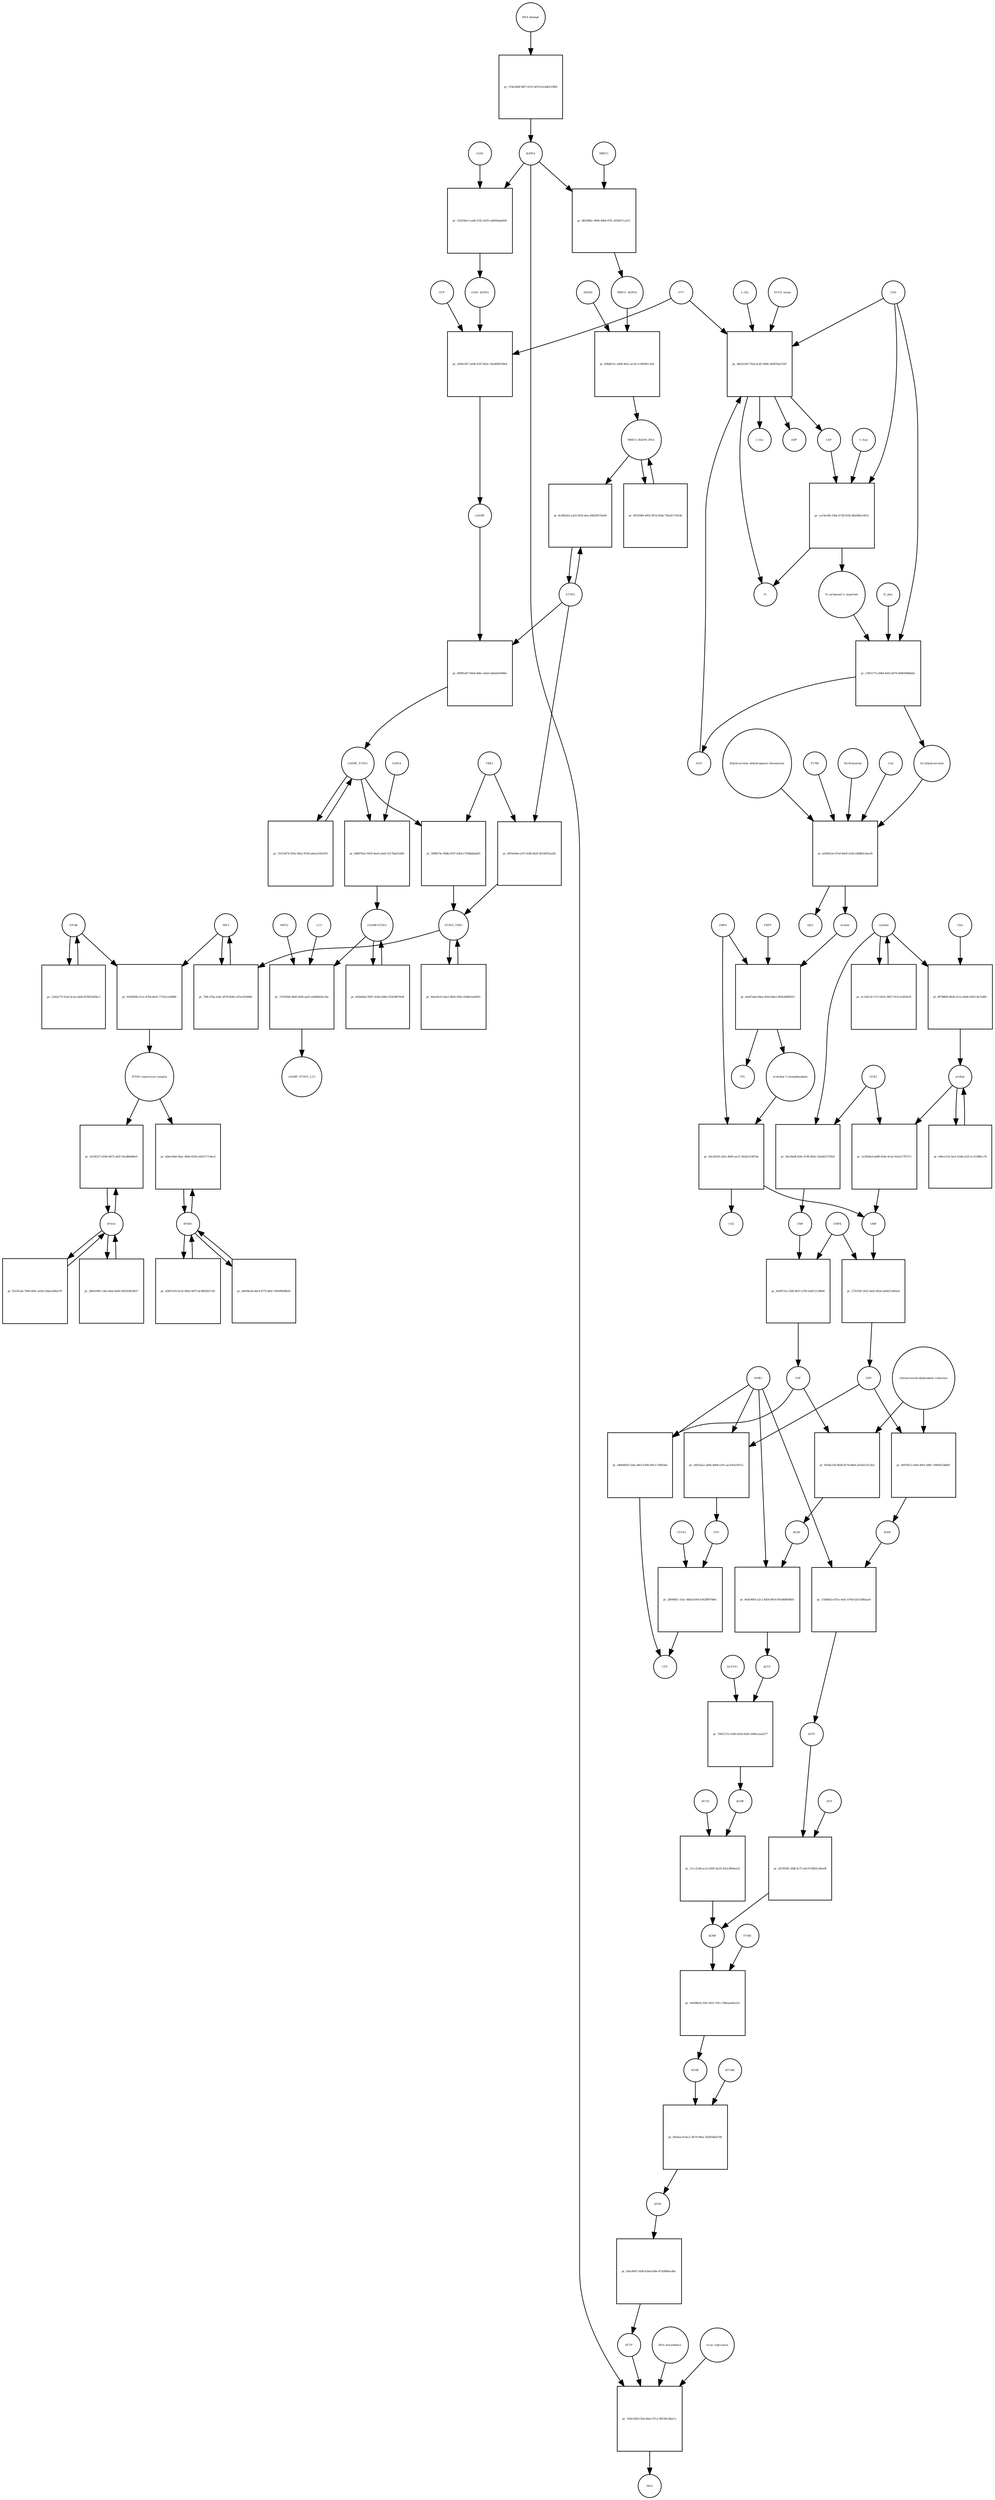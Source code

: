 strict digraph  {
"NF-kB" [annotation="urn_miriam_obo.go_GO%3A0071159", bipartite=0, cls=complex, fontsize=4, label="NF-kB", shape=circle];
"pr_91493f0b-e7ce-47b4-bb25-77555ca50896" [annotation="", bipartite=1, cls=process, fontsize=4, label="pr_91493f0b-e7ce-47b4-bb25-77555ca50896", shape=square];
"IFNB1 expression complex" [annotation="", bipartite=0, cls=complex, fontsize=4, label="IFNB1 expression complex", shape=circle];
IRF3 [annotation="urn_miriam_hgnc_6118|urn_miriam_uniprot_Q14653|urn_miriam_ensembl_ENSG00000126456|urn_miriam_refseq_NM_001571|urn_miriam_hgnc.symbol_IRF3|urn_miriam_ncbigene_3661", bipartite=0, cls="macromolecule multimer", fontsize=4, label=IRF3, shape=circle];
dCDP [annotation="urn_miriam_obo.chebi_CHEBI%3A28846", bipartite=0, cls="simple chemical", fontsize=4, label=dCDP, shape=circle];
"pr_9e4a9003-a2c2-4d3d-99c6-f81d4d904605" [annotation="", bipartite=1, cls=process, fontsize=4, label="pr_9e4a9003-a2c2-4d3d-99c6-f81d4d904605", shape=square];
dCTP [annotation="urn_miriam_obo.chebi_CHEBI%3A16311", bipartite=0, cls="simple chemical", fontsize=4, label=dCTP, shape=circle];
NME1 [annotation="urn_miriam_uniprot_P15531|urn_miriam_hgnc_7849", bipartite=0, cls=macromolecule, fontsize=4, label=NME1, shape=circle];
uridine [annotation="urn_miriam_obo.chebi_CHEBI%3A16704", bipartite=0, cls="simple chemical", fontsize=4, label=uridine, shape=circle];
"pr_1e28d3ed-6dd9-434e-9c3e-93a5e17f3713" [annotation="", bipartite=1, cls=process, fontsize=4, label="pr_1e28d3ed-6dd9-434e-9c3e-93a5e17f3713", shape=square];
UMP [annotation="urn_miriam_obo.chebi_CHEBI%3A57865", bipartite=0, cls="simple chemical", fontsize=4, label=UMP, shape=circle];
UCK2 [annotation="urn_miriam_uniprot_Q9HA47|urn_miriam_hgnc_HGNC%3A12562", bipartite=0, cls=macromolecule, fontsize=4, label=UCK2, shape=circle];
"orotidine 5'-monophosphate" [annotation="urn_miriam_obo.chebi_CHEBI%3A15842", bipartite=0, cls="simple chemical", fontsize=4, label="orotidine 5'-monophosphate", shape=circle];
"pr_d3cd1620-2d1a-4665-aa72-362d116387de" [annotation="", bipartite=1, cls=process, fontsize=4, label="pr_d3cd1620-2d1a-4665-aa72-362d116387de", shape=square];
UMPS [annotation="urn_miriam_ncbigene_7372|urn_miriam_refseq_NM_000373|urn_miriam_hgnc.symbol_UMPS|urn_miriam_hgnc_12563|urn_miriam_ensembl_ENSG00000114491|urn_miriam_uniprot_P11172", bipartite=0, cls="macromolecule multimer", fontsize=4, label=UMPS, shape=circle];
CO2 [annotation="urn_miriam_obo.chebi_CHEBI%3A16526", bipartite=0, cls="simple chemical", fontsize=4, label=CO2, shape=circle];
UTP [annotation="urn_miriam_obo.chebi_CHEBI%3A15713", bipartite=0, cls="simple chemical", fontsize=4, label=UTP, shape=circle];
"pr_2f694851-33ac-48ab-b564-b1828f879d4c" [annotation="", bipartite=1, cls=process, fontsize=4, label="pr_2f694851-33ac-48ab-b564-b1828f879d4c", shape=square];
CTP [annotation="urn_miriam_obo.chebi_CHEBI%3A17677", bipartite=0, cls="simple chemical", fontsize=4, label=CTP, shape=circle];
CTPS1 [annotation="urn_miriam_hgnc_HGNC%3A2519|urn_miriam_uniprot_P17812", bipartite=0, cls=macromolecule, fontsize=4, label=CTPS1, shape=circle];
UDP [annotation="urn_miriam_obo.chebi_CHEBI%3A17659", bipartite=0, cls="simple chemical", fontsize=4, label=UDP, shape=circle];
"pr_4fd7bf12-c8e8-4941-b981-1946d533bd91" [annotation="", bipartite=1, cls=process, fontsize=4, label="pr_4fd7bf12-c8e8-4941-b981-1946d533bd91", shape=square];
dUDP [annotation="urn_miriam_obo.chebi_CHEBI%3A28850", bipartite=0, cls="simple chemical", fontsize=4, label=dUDP, shape=circle];
"ribonucleoside-diphosphate reductase" [annotation="urn_miriam_brenda_1.17.4.1|urn_miriam_obo.go_GO%3A0005971", bipartite=0, cls=complex, fontsize=4, label="ribonucleoside-diphosphate reductase", shape=circle];
IFNB1 [annotation="urn_miriam_ensembl_ENSG00000171855|urn_miriam_hgnc.symbol_IFNB1|urn_miriam_hgnc_5434|urn_miriam_uniprot_P01574|urn_miriam_refseq_NM_002176|urn_miriam_ncbigene_3456", bipartite=0, cls=macromolecule, fontsize=4, label=IFNB1, shape=circle];
"pr_d2bce94d-3bac-484d-9329-e4547c719acd" [annotation="", bipartite=1, cls=process, fontsize=4, label="pr_d2bce94d-3bac-484d-9329-e4547c719acd", shape=square];
"pr_373cf5ff-2423-4a42-8f2d-2eb427a483a9" [annotation="", bipartite=1, cls=process, fontsize=4, label="pr_373cf5ff-2423-4a42-8f2d-2eb427a483a9", shape=square];
CMPK [annotation="urn_miriam_uniprot_P30085|urn_miriam_hgnc_HGNC%3A18170", bipartite=0, cls=macromolecule, fontsize=4, label=CMPK, shape=circle];
"cGAMP-STING" [annotation="", bipartite=0, cls=complex, fontsize=4, label="cGAMP-STING", shape=circle];
"pr_603a06a2-f047-41d0-a066-33343807fe0f" [annotation="", bipartite=1, cls=process, fontsize=4, label="pr_603a06a2-f047-41d0-a066-33343807fe0f", shape=square];
IFNA1 [annotation="urn_miriam_hgnc.symbol_IFNA1|urn_miriam_ncbigene_3439|urn_miriam_refseq_NM_024013|urn_miriam_uniprot_P01562|urn_miriam_hgnc_5417|urn_miriam_ensembl_ENSG00000197919", bipartite=0, cls=macromolecule, fontsize=4, label=IFNA1, shape=circle];
"pr_3e55f227-b506-4873-a02f-54cdfbbfdfe0" [annotation="", bipartite=1, cls=process, fontsize=4, label="pr_3e55f227-b506-4873-a02f-54cdfbbfdfe0", shape=square];
"pr_e80ce116-2acf-414d-a32f-ec1530ffec78" [annotation="", bipartite=1, cls=process, fontsize=4, label="pr_e80ce116-2acf-414d-a32f-ec1530ffec78", shape=square];
CDP [annotation="urn_miriam_obo.chebi_CHEBI%3A17239", bipartite=0, cls="simple chemical", fontsize=4, label=CDP, shape=circle];
"pr_0026e23b-0b58-4579-8de8-a052b125c2b3" [annotation="", bipartite=1, cls=process, fontsize=4, label="pr_0026e23b-0b58-4579-8de8-a052b125c2b3", shape=square];
"pr_b4664b50-52da-4d52-b306-d011c74003eb" [annotation="", bipartite=1, cls=process, fontsize=4, label="pr_b4664b50-52da-4d52-b306-d011c74003eb", shape=square];
dTDP [annotation="urn_miriam_obo.chebi_CHEBI%3A18075", bipartite=0, cls="simple chemical", fontsize=4, label=dTDP, shape=circle];
"pr_fa0cd0d7-5d3b-43a8-b58e-87d2889acdbc" [annotation="", bipartite=1, cls=process, fontsize=4, label="pr_fa0cd0d7-5d3b-43a8-b58e-87d2889acdbc", shape=square];
dTTP [annotation="urn_miriam_obo.chebi_CHEBI%3A18077", bipartite=0, cls="simple chemical", fontsize=4, label=dTTP, shape=circle];
CMP [annotation="urn_miriam_obo.chebi_CHEBI%3A17361", bipartite=0, cls="simple chemical", fontsize=4, label=CMP, shape=circle];
"pr_6e89731a-328f-4b37-a7f8-2a8f12128606" [annotation="", bipartite=1, cls=process, fontsize=4, label="pr_6e89731a-328f-4b37-a7f8-2a8f12128606", shape=square];
dUMP [annotation="urn_miriam_obo.chebi_CHEBI%3A17622", bipartite=0, cls="simple chemical", fontsize=4, label=dUMP, shape=circle];
"pr_e0a08624-25fe-4351-931c-596eaad2ecb3" [annotation="", bipartite=1, cls=process, fontsize=4, label="pr_e0a08624-25fe-4351-931c-596eaad2ecb3", shape=square];
dTMP [annotation="urn_miriam_obo.chebi_CHEBI%3A17013", bipartite=0, cls="simple chemical", fontsize=4, label=dTMP, shape=circle];
TYMS [annotation="urn_miriam_uniprot_P04818|urn_miriam_hgnc_HGNC%3A12441", bipartite=0, cls=macromolecule, fontsize=4, label=TYMS, shape=circle];
dsDNA [annotation="urn_miriam_obo.chebi_CHEBI%3A75909", bipartite=0, cls="simple chemical", fontsize=4, label=dsDNA, shape=circle];
"pr_556e3d2b-f1bd-44ee-97c2-99530c58aa7c" [annotation="", bipartite=1, cls=process, fontsize=4, label="pr_556e3d2b-f1bd-44ee-97c2-99530c58aa7c", shape=square];
DNA [annotation="", bipartite=0, cls="nucleic acid feature", fontsize=4, label=DNA, shape=circle];
"DNA biosynthesis" [annotation="urn_miriam_obo.go_GO%3A0071897", bipartite=0, cls=phenotype, fontsize=4, label="DNA biosynthesis", shape=circle];
"virus replication" [annotation="urn_miriam_obo.go_GO%3A0019079", bipartite=0, cls=phenotype, fontsize=4, label="virus replication", shape=circle];
MRE11_RAD50_DNA [annotation="", bipartite=0, cls=complex, fontsize=4, label=MRE11_RAD50_DNA, shape=circle];
"pr_491f3bf6-4903-4f7d-816b-73be4175414b" [annotation="", bipartite=1, cls=process, fontsize=4, label="pr_491f3bf6-4903-4f7d-816b-73be4175414b", shape=square];
"pr_70053733-3349-435d-82d5-2008ca3a2277" [annotation="", bipartite=1, cls=process, fontsize=4, label="pr_70053733-3349-435d-82d5-2008ca3a2277", shape=square];
dCMP [annotation="urn_miriam_obo.chebi_CHEBI%3A15918", bipartite=0, cls="simple chemical", fontsize=4, label=dCMP, shape=circle];
DCTPP1 [annotation="urn_miriam_uniprot_Q9H773|urn_miriam_hgnc_HGNC%3A28777", bipartite=0, cls=macromolecule, fontsize=4, label=DCTPP1, shape=circle];
"pr_dde94a3b-46c4-477f-b82f-160499fd8b56" [annotation="", bipartite=1, cls=process, fontsize=4, label="pr_dde94a3b-46c4-477f-b82f-160499fd8b56", shape=square];
"pr_a0407a93-dc52-49e6-9d73-4c4fb82b7cd5" [annotation="", bipartite=1, cls=process, fontsize=4, label="pr_a0407a93-dc52-49e6-9d73-4c4fb82b7cd5", shape=square];
ATP [annotation="urn_miriam_obo.chebi_CHEBI%3A15422", bipartite=0, cls="simple chemical", fontsize=4, label=ATP, shape=circle];
"pr_2409c507-2e68-47d7-b63c-56c8669558e4" [annotation="", bipartite=1, cls=process, fontsize=4, label="pr_2409c507-2e68-47d7-b63c-56c8669558e4", shape=square];
GTP [annotation="urn_miriam_obo.chebi_CHEBI%3A15996", bipartite=0, cls="simple chemical", fontsize=4, label=GTP, shape=circle];
cGAMP [annotation="urn_miriam_obo.chebi_CHEBI%3A75947", bipartite=0, cls="simple chemical", fontsize=4, label=cGAMP, shape=circle];
cGAS_dsDNA [annotation=urn_miriam_pubmed_28363908, bipartite=0, cls=complex, fontsize=4, label=cGAS_dsDNA, shape=circle];
cytidine [annotation="urn_miriam_obo.chebi_CHEBI%3A17562", bipartite=0, cls="simple chemical", fontsize=4, label=cytidine, shape=circle];
"pr_58c50a8f-b2fe-4746-802e-52eb4537595d" [annotation="", bipartite=1, cls=process, fontsize=4, label="pr_58c50a8f-b2fe-4746-802e-52eb4537595d", shape=square];
"pr_89995e87-60a8-4bbc-a0a0-eddab54306fa" [annotation="", bipartite=1, cls=process, fontsize=4, label="pr_89995e87-60a8-4bbc-a0a0-eddab54306fa", shape=square];
STING [annotation=urn_miriam_uniprot_Q86WV6, bipartite=0, cls="macromolecule multimer", fontsize=4, label=STING, shape=circle];
cGAMP_STING [annotation="urn_miriam_obo.go_GO%3A1990231", bipartite=0, cls=complex, fontsize=4, label=cGAMP_STING, shape=circle];
"L-Gln" [annotation="urn_miriam_obo.chebi_CHEBI%3A18050", bipartite=0, cls="simple chemical", fontsize=4, label="L-Gln", shape=circle];
"pr_4b016169-792d-4cd5-9d96-3d3876a013d7" [annotation="", bipartite=1, cls=process, fontsize=4, label="pr_4b016169-792d-4cd5-9d96-3d3876a013d7", shape=square];
CAP [annotation="urn_miriam_obo.chebi_CHEBI%3A17672", bipartite=0, cls="simple chemical", fontsize=4, label=CAP, shape=circle];
CAD [annotation="urn_miriam_refseq_NM_001306079|urn_miriam_hgnc_1424|urn_miriam_hgnc.symbol_CAD|urn_miriam_uniprot_P27708|urn_miriam_ncbigene_790|urn_miriam_ensembl_ENSG00000084774", bipartite=0, cls=macromolecule, fontsize=4, label=CAD, shape=circle];
HCO3_minus [annotation="urn_miriam_obo.chebi_CHEBI%3A17544", bipartite=0, cls="simple chemical", fontsize=4, label=HCO3_minus, shape=circle];
H2O [annotation="urn_miriam_obo.chebi_CHEBI%3A15377", bipartite=0, cls="simple chemical", fontsize=4, label=H2O, shape=circle];
"L-Glu" [annotation="urn_miriam_obo.chebi_CHEBI%3A16015", bipartite=0, cls="simple chemical", fontsize=4, label="L-Glu", shape=circle];
ADP [annotation="urn_miriam_obo.chebi_CHEBI%3A16761", bipartite=0, cls="simple chemical", fontsize=4, label=ADP, shape=circle];
Pi [annotation="urn_miriam_obo.chebi_CHEBI%3A18367", bipartite=0, cls="simple chemical", fontsize=4, label=Pi, shape=circle];
"pr_ef655aa1-a85b-4d09-a101-ae3c85e507ce" [annotation="", bipartite=1, cls=process, fontsize=4, label="pr_ef655aa1-a85b-4d09-a101-ae3c85e507ce", shape=square];
"N-carbamoyl-L-aspartate" [annotation="urn_miriam_obo.chebi_CHEBI%3A32814", bipartite=0, cls="simple chemical", fontsize=4, label="N-carbamoyl-L-aspartate", shape=circle];
"pr_1387a772-d36d-4262-b079-648f289b6d2e" [annotation="", bipartite=1, cls=process, fontsize=4, label="pr_1387a772-d36d-4262-b079-648f289b6d2e", shape=square];
"(S)-dihydroorotate" [annotation="urn_miriam_obo.chebi_CHEBI%3A30864", bipartite=0, cls="simple chemical", fontsize=4, label="(S)-dihydroorotate", shape=circle];
H_plus [annotation="urn_miriam_obo.chebi_CHEBI%3A15378", bipartite=0, cls="simple chemical", fontsize=4, label=H_plus, shape=circle];
"pr_c3d2a77f-91a4-4cea-a43b-fd70f2282bc3" [annotation="", bipartite=1, cls=process, fontsize=4, label="pr_c3d2a77f-91a4-4cea-a43b-fd70f2282bc3", shape=square];
"pr_5b831905-c3b2-44af-8ab0-582503fe9937" [annotation="", bipartite=1, cls=process, fontsize=4, label="pr_5b831905-c3b2-44af-8ab0-582503fe9937", shape=square];
TBK1 [annotation="urn_miriam_hgnc.symbol_TBK1|urn_miriam_ensembl_ENSG00000183735|urn_miriam_uniprot_Q9UHD2|urn_miriam_refseq_NM_013254|urn_miriam_hgnc_11584|urn_miriam_ncbigene_29110", bipartite=0, cls=macromolecule, fontsize=4, label=TBK1, shape=circle];
"pr_56f8b75e-99db-4167-b3fd-e7936bdaba83" [annotation="", bipartite=1, cls=process, fontsize=4, label="pr_56f8b75e-99db-4167-b3fd-e7936bdaba83", shape=square];
STING_TBK1 [annotation=urn_miriam_pubmed_30842653, bipartite=0, cls=complex, fontsize=4, label=STING_TBK1, shape=circle];
"pr_8c492d22-a3c0-443f-afea-fd02f0519eb9" [annotation="", bipartite=1, cls=process, fontsize=4, label="pr_8c492d22-a3c0-443f-afea-fd02f0519eb9", shape=square];
"pr_f55351ab-7496-409c-a03d-226ae296ee79" [annotation="", bipartite=1, cls=process, fontsize=4, label="pr_f55351ab-7496-409c-a03d-226ae296ee79", shape=square];
"pr_316358e3-cad8-47d2-a635-a4d99ebdaf04" [annotation="", bipartite=1, cls=process, fontsize=4, label="pr_316358e3-cad8-47d2-a635-a4d99ebdaf04", shape=square];
cGAS [annotation="urn_miriam_ensembl_ENSG00000164430|urn_miriam_hgnc_21367|urn_miriam_ncbigene_115004|urn_miriam_uniprot_Q8N884|urn_miriam_hgnc.symbol_CGAS|urn_miriam_refseq_NM_138441", bipartite=0, cls=macromolecule, fontsize=4, label=cGAS, shape=circle];
"pr_9ab10e21-6ea1-485e-95b1-6396e5a945f5" [annotation="", bipartite=1, cls=process, fontsize=4, label="pr_9ab10e21-6ea1-485e-95b1-6396e5a945f5", shape=square];
orotate [annotation="urn_miriam_obo.chebi_CHEBI%3A30839", bipartite=0, cls="simple chemical", fontsize=4, label=orotate, shape=circle];
"pr_4a407abe-69aa-401b-8de1-893e44f88552" [annotation="", bipartite=1, cls=process, fontsize=4, label="pr_4a407abe-69aa-401b-8de1-893e44f88552", shape=square];
PRPP [annotation="urn_miriam_obo.chebi_CHEBI%3A17111", bipartite=0, cls="simple chemical", fontsize=4, label=PRPP, shape=circle];
PPi [annotation="urn_miriam_obo.chebi_CHEBI%3A18361", bipartite=0, cls="simple chemical", fontsize=4, label=PPi, shape=circle];
"pr_5c120c32-17c5-453c-9837-915c2c603418" [annotation="", bipartite=1, cls=process, fontsize=4, label="pr_5c120c32-17c5-453c-9837-915c2c603418", shape=square];
"pr_784c37ba-2e4c-4f78-8246-1d7ec81849fc" [annotation="", bipartite=1, cls=process, fontsize=4, label="pr_784c37ba-2e4c-4f78-8246-1d7ec81849fc", shape=square];
"pr_3147a874-935e-49a2-9530-adea2c05e035" [annotation="", bipartite=1, cls=process, fontsize=4, label="pr_3147a874-935e-49a2-9530-adea2c05e035", shape=square];
RAD50 [annotation="urn_miriam_ncbigene_10111|urn_miriam_refseq_NM_005732|urn_miriam_uniprot_Q92878|urn_miriam_hgnc.symbol_RAD50|urn_miriam_ensembl_ENSG00000113522|urn_miriam_hgnc_9816", bipartite=0, cls="macromolecule multimer", fontsize=4, label=RAD50, shape=circle];
"pr_498d015c-a408-48a1-ac3d-1c04f981c42b" [annotation="", bipartite=1, cls=process, fontsize=4, label="pr_498d015c-a408-48a1-ac3d-1c04f981c42b", shape=square];
MRE11_dsDNA [annotation="urn_miriam_obo.go_GO%3A0003690", bipartite=0, cls=complex, fontsize=4, label=MRE11_dsDNA, shape=circle];
"pr_a0d36e2e-67ed-46e8-a526-edb882c0ae34" [annotation="", bipartite=1, cls=process, fontsize=4, label="pr_a0d36e2e-67ed-46e8-a526-edb882c0ae34", shape=square];
"dihydroorotate dehydrogenase holoenzyme" [annotation="urn_miriam_ncbigene_1723|urn_miriam_hgnc_HGNC%3A2867|urn_miriam_hgnc.symbol_DHODH", bipartite=0, cls="simple chemical", fontsize=4, label="dihydroorotate dehydrogenase holoenzyme", shape=circle];
P1788 [annotation=urn_miriam_pubmed_31740051, bipartite=0, cls="simple chemical", fontsize=4, label=P1788, shape=circle];
Teriflunomide [annotation=urn_miriam_drugbank_DB08880, bipartite=0, cls="simple chemical", fontsize=4, label=Teriflunomide, shape=circle];
CoQ [annotation="urn_miriam_obo.chebi_CHEBI%3A16389", bipartite=0, cls="simple chemical", fontsize=4, label=CoQ, shape=circle];
QH2 [annotation="urn_miriam_obo.chebi_CHEBI%3A17976", bipartite=0, cls="simple chemical", fontsize=4, label=QH2, shape=circle];
"pr_11bb842a-831a-4e41-b740-b3a7af8faaa9" [annotation="", bipartite=1, cls=process, fontsize=4, label="pr_11bb842a-831a-4e41-b740-b3a7af8faaa9", shape=square];
dUTP [annotation="urn_miriam_obo.chebi_CHEBI%3A17625", bipartite=0, cls="simple chemical", fontsize=4, label=dUTP, shape=circle];
"pr_8f78885f-8b2b-411a-8444-05b7c9e7ed81" [annotation="", bipartite=1, cls=process, fontsize=4, label="pr_8f78885f-8b2b-411a-8444-05b7c9e7ed81", shape=square];
CDA [annotation="urn_miriam_uniprot_P32320|urn_miriam_ncbigene_978|urn_miriam_refseq_NM_001785|urn_miriam_ensembl_ENSG00000158825|urn_miriam_hgnc.symbol_CDA|urn_miriam_hgnc_1712", bipartite=0, cls=macromolecule, fontsize=4, label=CDA, shape=circle];
"pr_d1f39385-2fd8-4c75-a9c9-93fb5c20ee9f" [annotation="", bipartite=1, cls=process, fontsize=4, label="pr_d1f39385-2fd8-4c75-a9c9-93fb5c20ee9f", shape=square];
DUT [annotation="urn_miriam_hgnc_HGNC%3A3078|urn_miriam_uniprot_P33316", bipartite=0, cls=macromolecule, fontsize=4, label=DUT, shape=circle];
"pr_7c93394f-0bd5-4ef8-aa01-ed44b820c1be" [annotation="", bipartite=1, cls=process, fontsize=4, label="pr_7c93394f-0bd5-4ef8-aa01-ed44b820c1be", shape=square];
LC3 [annotation="", bipartite=0, cls=macromolecule, fontsize=4, label=LC3, shape=circle];
cGAMP_STING_LC3 [annotation="", bipartite=0, cls=complex, fontsize=4, label=cGAMP_STING_LC3, shape=circle];
WIPI2 [annotation="urn_miriam_refseq_NM_015610|urn_miriam_hgnc_32225|urn_miriam_hgnc.symbol_WIPI2|urn_miriam_ensembl_ENSG00000157954|urn_miriam_ncbigene_26100|urn_miriam_uniprot_Q9Y4P8", bipartite=0, cls=macromolecule, fontsize=4, label=WIPI2, shape=circle];
"pr_ca14e166-33b4-4728-9182-86a60b1cfb12" [annotation="", bipartite=1, cls=process, fontsize=4, label="pr_ca14e166-33b4-4728-9182-86a60b1cfb12", shape=square];
"L-Asp" [annotation="urn_miriam_obo.chebi_CHEBI%3A29991", bipartite=0, cls="simple chemical", fontsize=4, label="L-Asp", shape=circle];
"pr_d8249fbc-9006-40b0-87fc-265fd17ca211" [annotation="", bipartite=1, cls=process, fontsize=4, label="pr_d8249fbc-9006-40b0-87fc-265fd17ca211", shape=square];
MRE11 [annotation="urn_miriam_hgnc.symbol_MRE11|urn_miriam_ncbigene_4361|urn_miriam_uniprot_P49959|urn_miriam_ensembl_ENSG00000020922|urn_miriam_refseq_NM_005591|urn_miriam_hgnc_7230", bipartite=0, cls="macromolecule multimer", fontsize=4, label=MRE11, shape=circle];
"pr_6b5faec9-0ec2-4679-99ee-583854baf7d9" [annotation="", bipartite=1, cls=process, fontsize=4, label="pr_6b5faec9-0ec2-4679-99ee-583854baf7d9", shape=square];
dTYMK [annotation="urn_miriam_uniprot_P23919|urn_miriam_hgnc_HGNC%3A3061", bipartite=0, cls=macromolecule, fontsize=4, label=dTYMK, shape=circle];
"pr_08d97b2e-0419-4ea9-a4a9-5217ba621d65" [annotation="", bipartite=1, cls=process, fontsize=4, label="pr_08d97b2e-0419-4ea9-a4a9-5217ba621d65", shape=square];
SAR1A [annotation="urn_miriam_uniprot_Q9NR31|urn_miriam_ensembl_ENSG00000079332|urn_miriam_hgnc_10534|urn_miriam_hgnc.symbol_SAR1A|urn_miriam_refseq_NM_001142648|urn_miriam_ncbigene_56681", bipartite=0, cls=macromolecule, fontsize=4, label=SAR1A, shape=circle];
"pr_d593e0e6-a1f3-416b-bb2f-4b1bf952a2d1" [annotation="", bipartite=1, cls=process, fontsize=4, label="pr_d593e0e6-a1f3-416b-bb2f-4b1bf952a2d1", shape=square];
"pr_37de18d8-9bf7-4191-bf19-6214d6123f89" [annotation="", bipartite=1, cls=process, fontsize=4, label="pr_37de18d8-9bf7-4191-bf19-6214d6123f89", shape=square];
"DNA damage" [annotation="", bipartite=0, cls=phenotype, fontsize=4, label="DNA damage", shape=circle];
"pr_11cc21d8-aca3-4305-9a33-43a138d4ea52" [annotation="", bipartite=1, cls=process, fontsize=4, label="pr_11cc21d8-aca3-4305-9a33-43a138d4ea52", shape=square];
DCTD [annotation="urn_miriam_uniprot_P32321|urn_miriam_hgnc_HGNC%3A2710", bipartite=0, cls=macromolecule, fontsize=4, label=DCTD, shape=circle];
"NF-kB" -> "pr_91493f0b-e7ce-47b4-bb25-77555ca50896"  [annotation="", interaction_type=consumption];
"NF-kB" -> "pr_c3d2a77f-91a4-4cea-a43b-fd70f2282bc3"  [annotation="", interaction_type=consumption];
"pr_91493f0b-e7ce-47b4-bb25-77555ca50896" -> "IFNB1 expression complex"  [annotation="", interaction_type=production];
"IFNB1 expression complex" -> "pr_d2bce94d-3bac-484d-9329-e4547c719acd"  [annotation=urn_miriam_pubmed_20610653, interaction_type=stimulation];
"IFNB1 expression complex" -> "pr_3e55f227-b506-4873-a02f-54cdfbbfdfe0"  [annotation=urn_miriam_pubmed_16979567, interaction_type=stimulation];
IRF3 -> "pr_91493f0b-e7ce-47b4-bb25-77555ca50896"  [annotation="", interaction_type=consumption];
IRF3 -> "pr_784c37ba-2e4c-4f78-8246-1d7ec81849fc"  [annotation="", interaction_type=consumption];
dCDP -> "pr_9e4a9003-a2c2-4d3d-99c6-f81d4d904605"  [annotation="", interaction_type=consumption];
"pr_9e4a9003-a2c2-4d3d-99c6-f81d4d904605" -> dCTP  [annotation="", interaction_type=production];
dCTP -> "pr_70053733-3349-435d-82d5-2008ca3a2277"  [annotation="", interaction_type=consumption];
NME1 -> "pr_9e4a9003-a2c2-4d3d-99c6-f81d4d904605"  [annotation=urn_miriam_pubmed_17827303, interaction_type=catalysis];
NME1 -> "pr_b4664b50-52da-4d52-b306-d011c74003eb"  [annotation=urn_miriam_pubmed_28458037, interaction_type=catalysis];
NME1 -> "pr_ef655aa1-a85b-4d09-a101-ae3c85e507ce"  [annotation=urn_miriam_pubmed_28458037, interaction_type=catalysis];
NME1 -> "pr_11bb842a-831a-4e41-b740-b3a7af8faaa9"  [annotation=urn_miriam_pubmed_17827303, interaction_type=catalysis];
uridine -> "pr_1e28d3ed-6dd9-434e-9c3e-93a5e17f3713"  [annotation="", interaction_type=consumption];
uridine -> "pr_e80ce116-2acf-414d-a32f-ec1530ffec78"  [annotation="", interaction_type=consumption];
"pr_1e28d3ed-6dd9-434e-9c3e-93a5e17f3713" -> UMP  [annotation="", interaction_type=production];
UMP -> "pr_373cf5ff-2423-4a42-8f2d-2eb427a483a9"  [annotation="", interaction_type=consumption];
UCK2 -> "pr_1e28d3ed-6dd9-434e-9c3e-93a5e17f3713"  [annotation=urn_miriam_pubmed_15130468, interaction_type=catalysis];
UCK2 -> "pr_58c50a8f-b2fe-4746-802e-52eb4537595d"  [annotation=urn_miriam_pubmed_15130468, interaction_type=catalysis];
"orotidine 5'-monophosphate" -> "pr_d3cd1620-2d1a-4665-aa72-362d116387de"  [annotation="", interaction_type=consumption];
"pr_d3cd1620-2d1a-4665-aa72-362d116387de" -> UMP  [annotation="", interaction_type=production];
"pr_d3cd1620-2d1a-4665-aa72-362d116387de" -> CO2  [annotation="", interaction_type=production];
UMPS -> "pr_d3cd1620-2d1a-4665-aa72-362d116387de"  [annotation=urn_miriam_reactome_REACT_1698, interaction_type=catalysis];
UMPS -> "pr_4a407abe-69aa-401b-8de1-893e44f88552"  [annotation=urn_miriam_reactome_REACT_1698, interaction_type=catalysis];
UTP -> "pr_2f694851-33ac-48ab-b564-b1828f879d4c"  [annotation="", interaction_type=consumption];
"pr_2f694851-33ac-48ab-b564-b1828f879d4c" -> CTP  [annotation="", interaction_type=production];
CTPS1 -> "pr_2f694851-33ac-48ab-b564-b1828f879d4c"  [annotation=urn_miriam_pubmed_5411547, interaction_type=catalysis];
UDP -> "pr_4fd7bf12-c8e8-4941-b981-1946d533bd91"  [annotation="", interaction_type=consumption];
UDP -> "pr_ef655aa1-a85b-4d09-a101-ae3c85e507ce"  [annotation="", interaction_type=consumption];
"pr_4fd7bf12-c8e8-4941-b981-1946d533bd91" -> dUDP  [annotation="", interaction_type=production];
dUDP -> "pr_11bb842a-831a-4e41-b740-b3a7af8faaa9"  [annotation="", interaction_type=consumption];
"ribonucleoside-diphosphate reductase" -> "pr_4fd7bf12-c8e8-4941-b981-1946d533bd91"  [annotation=urn_miriam_pubmed_24809024, interaction_type=catalysis];
"ribonucleoside-diphosphate reductase" -> "pr_0026e23b-0b58-4579-8de8-a052b125c2b3"  [annotation=urn_miriam_pubmed_24809024, interaction_type=catalysis];
IFNB1 -> "pr_d2bce94d-3bac-484d-9329-e4547c719acd"  [annotation="", interaction_type=consumption];
IFNB1 -> "pr_dde94a3b-46c4-477f-b82f-160499fd8b56"  [annotation="", interaction_type=consumption];
IFNB1 -> "pr_a0407a93-dc52-49e6-9d73-4c4fb82b7cd5"  [annotation="", interaction_type=consumption];
"pr_d2bce94d-3bac-484d-9329-e4547c719acd" -> IFNB1  [annotation="", interaction_type=production];
"pr_373cf5ff-2423-4a42-8f2d-2eb427a483a9" -> UDP  [annotation="", interaction_type=production];
CMPK -> "pr_373cf5ff-2423-4a42-8f2d-2eb427a483a9"  [annotation=urn_miriam_pubmed_10462544, interaction_type=catalysis];
CMPK -> "pr_6e89731a-328f-4b37-a7f8-2a8f12128606"  [annotation=urn_miriam_pubmed_10462544, interaction_type=catalysis];
"cGAMP-STING" -> "pr_603a06a2-f047-41d0-a066-33343807fe0f"  [annotation="", interaction_type=consumption];
"cGAMP-STING" -> "pr_7c93394f-0bd5-4ef8-aa01-ed44b820c1be"  [annotation="", interaction_type=consumption];
"pr_603a06a2-f047-41d0-a066-33343807fe0f" -> "cGAMP-STING"  [annotation="", interaction_type=production];
IFNA1 -> "pr_3e55f227-b506-4873-a02f-54cdfbbfdfe0"  [annotation="", interaction_type=consumption];
IFNA1 -> "pr_5b831905-c3b2-44af-8ab0-582503fe9937"  [annotation="", interaction_type=consumption];
IFNA1 -> "pr_f55351ab-7496-409c-a03d-226ae296ee79"  [annotation="", interaction_type=consumption];
"pr_3e55f227-b506-4873-a02f-54cdfbbfdfe0" -> IFNA1  [annotation="", interaction_type=production];
"pr_e80ce116-2acf-414d-a32f-ec1530ffec78" -> uridine  [annotation="", interaction_type=production];
CDP -> "pr_0026e23b-0b58-4579-8de8-a052b125c2b3"  [annotation="", interaction_type=consumption];
CDP -> "pr_b4664b50-52da-4d52-b306-d011c74003eb"  [annotation="", interaction_type=consumption];
"pr_0026e23b-0b58-4579-8de8-a052b125c2b3" -> dCDP  [annotation="", interaction_type=production];
"pr_b4664b50-52da-4d52-b306-d011c74003eb" -> CTP  [annotation="", interaction_type=production];
dTDP -> "pr_fa0cd0d7-5d3b-43a8-b58e-87d2889acdbc"  [annotation="", interaction_type=consumption];
"pr_fa0cd0d7-5d3b-43a8-b58e-87d2889acdbc" -> dTTP  [annotation="", interaction_type=production];
dTTP -> "pr_556e3d2b-f1bd-44ee-97c2-99530c58aa7c"  [annotation="", interaction_type=consumption];
CMP -> "pr_6e89731a-328f-4b37-a7f8-2a8f12128606"  [annotation="", interaction_type=consumption];
"pr_6e89731a-328f-4b37-a7f8-2a8f12128606" -> CDP  [annotation="", interaction_type=production];
dUMP -> "pr_e0a08624-25fe-4351-931c-596eaad2ecb3"  [annotation="", interaction_type=consumption];
"pr_e0a08624-25fe-4351-931c-596eaad2ecb3" -> dTMP  [annotation="", interaction_type=production];
dTMP -> "pr_6b5faec9-0ec2-4679-99ee-583854baf7d9"  [annotation="", interaction_type=consumption];
TYMS -> "pr_e0a08624-25fe-4351-931c-596eaad2ecb3"  [annotation=urn_miriam_pubmed_3099389, interaction_type=catalysis];
dsDNA -> "pr_556e3d2b-f1bd-44ee-97c2-99530c58aa7c"  [annotation="", interaction_type=consumption];
dsDNA -> "pr_316358e3-cad8-47d2-a635-a4d99ebdaf04"  [annotation="", interaction_type=consumption];
dsDNA -> "pr_d8249fbc-9006-40b0-87fc-265fd17ca211"  [annotation="", interaction_type=consumption];
"pr_556e3d2b-f1bd-44ee-97c2-99530c58aa7c" -> DNA  [annotation="", interaction_type=production];
"DNA biosynthesis" -> "pr_556e3d2b-f1bd-44ee-97c2-99530c58aa7c"  [annotation="", interaction_type=catalysis];
"virus replication" -> "pr_556e3d2b-f1bd-44ee-97c2-99530c58aa7c"  [annotation="", interaction_type=inhibition];
MRE11_RAD50_DNA -> "pr_491f3bf6-4903-4f7d-816b-73be4175414b"  [annotation="", interaction_type=consumption];
MRE11_RAD50_DNA -> "pr_8c492d22-a3c0-443f-afea-fd02f0519eb9"  [annotation=urn_miriam_pubmed_23388631, interaction_type=catalysis];
"pr_491f3bf6-4903-4f7d-816b-73be4175414b" -> MRE11_RAD50_DNA  [annotation="", interaction_type=production];
"pr_70053733-3349-435d-82d5-2008ca3a2277" -> dCMP  [annotation="", interaction_type=production];
dCMP -> "pr_11cc21d8-aca3-4305-9a33-43a138d4ea52"  [annotation="", interaction_type=consumption];
DCTPP1 -> "pr_70053733-3349-435d-82d5-2008ca3a2277"  [annotation=urn_miriam_pubmed_13788541, interaction_type=catalysis];
"pr_dde94a3b-46c4-477f-b82f-160499fd8b56" -> IFNB1  [annotation="", interaction_type=production];
"pr_a0407a93-dc52-49e6-9d73-4c4fb82b7cd5" -> IFNB1  [annotation="", interaction_type=production];
ATP -> "pr_2409c507-2e68-47d7-b63c-56c8669558e4"  [annotation="", interaction_type=consumption];
ATP -> "pr_4b016169-792d-4cd5-9d96-3d3876a013d7"  [annotation="", interaction_type=consumption];
"pr_2409c507-2e68-47d7-b63c-56c8669558e4" -> cGAMP  [annotation="", interaction_type=production];
GTP -> "pr_2409c507-2e68-47d7-b63c-56c8669558e4"  [annotation="", interaction_type=consumption];
cGAMP -> "pr_89995e87-60a8-4bbc-a0a0-eddab54306fa"  [annotation="", interaction_type=consumption];
cGAS_dsDNA -> "pr_2409c507-2e68-47d7-b63c-56c8669558e4"  [annotation=urn_miriam_pubmed_29622565, interaction_type=catalysis];
cytidine -> "pr_58c50a8f-b2fe-4746-802e-52eb4537595d"  [annotation="", interaction_type=consumption];
cytidine -> "pr_5c120c32-17c5-453c-9837-915c2c603418"  [annotation="", interaction_type=consumption];
cytidine -> "pr_8f78885f-8b2b-411a-8444-05b7c9e7ed81"  [annotation="", interaction_type=consumption];
"pr_58c50a8f-b2fe-4746-802e-52eb4537595d" -> CMP  [annotation="", interaction_type=production];
"pr_89995e87-60a8-4bbc-a0a0-eddab54306fa" -> cGAMP_STING  [annotation="", interaction_type=production];
STING -> "pr_89995e87-60a8-4bbc-a0a0-eddab54306fa"  [annotation="", interaction_type=consumption];
STING -> "pr_8c492d22-a3c0-443f-afea-fd02f0519eb9"  [annotation="", interaction_type=consumption];
STING -> "pr_d593e0e6-a1f3-416b-bb2f-4b1bf952a2d1"  [annotation="", interaction_type=consumption];
cGAMP_STING -> "pr_56f8b75e-99db-4167-b3fd-e7936bdaba83"  [annotation="", interaction_type=consumption];
cGAMP_STING -> "pr_3147a874-935e-49a2-9530-adea2c05e035"  [annotation="", interaction_type=consumption];
cGAMP_STING -> "pr_08d97b2e-0419-4ea9-a4a9-5217ba621d65"  [annotation="", interaction_type=consumption];
"L-Gln" -> "pr_4b016169-792d-4cd5-9d96-3d3876a013d7"  [annotation="", interaction_type=consumption];
"pr_4b016169-792d-4cd5-9d96-3d3876a013d7" -> CAP  [annotation="", interaction_type=production];
"pr_4b016169-792d-4cd5-9d96-3d3876a013d7" -> "L-Glu"  [annotation="", interaction_type=production];
"pr_4b016169-792d-4cd5-9d96-3d3876a013d7" -> ADP  [annotation="", interaction_type=production];
"pr_4b016169-792d-4cd5-9d96-3d3876a013d7" -> Pi  [annotation="", interaction_type=production];
CAP -> "pr_ca14e166-33b4-4728-9182-86a60b1cfb12"  [annotation="", interaction_type=consumption];
CAD -> "pr_4b016169-792d-4cd5-9d96-3d3876a013d7"  [annotation=urn_miriam_reactome_REACT_73577, interaction_type=catalysis];
CAD -> "pr_1387a772-d36d-4262-b079-648f289b6d2e"  [annotation=urn_miriam_reactome_REACT_1698, interaction_type=catalysis];
CAD -> "pr_ca14e166-33b4-4728-9182-86a60b1cfb12"  [annotation=urn_miriam_reactome_REACT_1698, interaction_type=catalysis];
HCO3_minus -> "pr_4b016169-792d-4cd5-9d96-3d3876a013d7"  [annotation="", interaction_type=consumption];
H2O -> "pr_4b016169-792d-4cd5-9d96-3d3876a013d7"  [annotation="", interaction_type=consumption];
"pr_ef655aa1-a85b-4d09-a101-ae3c85e507ce" -> UTP  [annotation="", interaction_type=production];
"N-carbamoyl-L-aspartate" -> "pr_1387a772-d36d-4262-b079-648f289b6d2e"  [annotation="", interaction_type=consumption];
"pr_1387a772-d36d-4262-b079-648f289b6d2e" -> "(S)-dihydroorotate"  [annotation="", interaction_type=production];
"pr_1387a772-d36d-4262-b079-648f289b6d2e" -> H2O  [annotation="", interaction_type=production];
"(S)-dihydroorotate" -> "pr_a0d36e2e-67ed-46e8-a526-edb882c0ae34"  [annotation="", interaction_type=consumption];
H_plus -> "pr_1387a772-d36d-4262-b079-648f289b6d2e"  [annotation="", interaction_type=consumption];
"pr_c3d2a77f-91a4-4cea-a43b-fd70f2282bc3" -> "NF-kB"  [annotation="", interaction_type=production];
"pr_5b831905-c3b2-44af-8ab0-582503fe9937" -> IFNA1  [annotation="", interaction_type=production];
TBK1 -> "pr_56f8b75e-99db-4167-b3fd-e7936bdaba83"  [annotation="", interaction_type=consumption];
TBK1 -> "pr_d593e0e6-a1f3-416b-bb2f-4b1bf952a2d1"  [annotation="", interaction_type=consumption];
"pr_56f8b75e-99db-4167-b3fd-e7936bdaba83" -> STING_TBK1  [annotation="", interaction_type=production];
STING_TBK1 -> "pr_9ab10e21-6ea1-485e-95b1-6396e5a945f5"  [annotation="", interaction_type=consumption];
STING_TBK1 -> "pr_784c37ba-2e4c-4f78-8246-1d7ec81849fc"  [annotation="urn_miriam_pubmed_22394562|urn_miriam_pubmed_25636800", interaction_type=catalysis];
"pr_8c492d22-a3c0-443f-afea-fd02f0519eb9" -> STING  [annotation="", interaction_type=production];
"pr_f55351ab-7496-409c-a03d-226ae296ee79" -> IFNA1  [annotation="", interaction_type=production];
"pr_316358e3-cad8-47d2-a635-a4d99ebdaf04" -> cGAS_dsDNA  [annotation="", interaction_type=production];
cGAS -> "pr_316358e3-cad8-47d2-a635-a4d99ebdaf04"  [annotation="", interaction_type=consumption];
"pr_9ab10e21-6ea1-485e-95b1-6396e5a945f5" -> STING_TBK1  [annotation="", interaction_type=production];
orotate -> "pr_4a407abe-69aa-401b-8de1-893e44f88552"  [annotation="", interaction_type=consumption];
"pr_4a407abe-69aa-401b-8de1-893e44f88552" -> "orotidine 5'-monophosphate"  [annotation="", interaction_type=production];
"pr_4a407abe-69aa-401b-8de1-893e44f88552" -> PPi  [annotation="", interaction_type=production];
PRPP -> "pr_4a407abe-69aa-401b-8de1-893e44f88552"  [annotation="", interaction_type=consumption];
"pr_5c120c32-17c5-453c-9837-915c2c603418" -> cytidine  [annotation="", interaction_type=production];
"pr_784c37ba-2e4c-4f78-8246-1d7ec81849fc" -> IRF3  [annotation="", interaction_type=production];
"pr_3147a874-935e-49a2-9530-adea2c05e035" -> cGAMP_STING  [annotation="", interaction_type=production];
RAD50 -> "pr_498d015c-a408-48a1-ac3d-1c04f981c42b"  [annotation="", interaction_type=consumption];
"pr_498d015c-a408-48a1-ac3d-1c04f981c42b" -> MRE11_RAD50_DNA  [annotation="", interaction_type=production];
MRE11_dsDNA -> "pr_498d015c-a408-48a1-ac3d-1c04f981c42b"  [annotation="", interaction_type=consumption];
"pr_a0d36e2e-67ed-46e8-a526-edb882c0ae34" -> orotate  [annotation="", interaction_type=production];
"pr_a0d36e2e-67ed-46e8-a526-edb882c0ae34" -> QH2  [annotation="", interaction_type=production];
"dihydroorotate dehydrogenase holoenzyme" -> "pr_a0d36e2e-67ed-46e8-a526-edb882c0ae34"  [annotation="urn_miriam_reactome_REACT_1698|urn_miriam_doi_10.1101%2F2020.03.11.983056", interaction_type=catalysis];
P1788 -> "pr_a0d36e2e-67ed-46e8-a526-edb882c0ae34"  [annotation="urn_miriam_reactome_REACT_1698|urn_miriam_doi_10.1101%2F2020.03.11.983056", interaction_type=inhibition];
Teriflunomide -> "pr_a0d36e2e-67ed-46e8-a526-edb882c0ae34"  [annotation="urn_miriam_reactome_REACT_1698|urn_miriam_doi_10.1101%2F2020.03.11.983056", interaction_type=inhibition];
CoQ -> "pr_a0d36e2e-67ed-46e8-a526-edb882c0ae34"  [annotation="", interaction_type=consumption];
"pr_11bb842a-831a-4e41-b740-b3a7af8faaa9" -> dUTP  [annotation="", interaction_type=production];
dUTP -> "pr_d1f39385-2fd8-4c75-a9c9-93fb5c20ee9f"  [annotation="", interaction_type=consumption];
"pr_8f78885f-8b2b-411a-8444-05b7c9e7ed81" -> uridine  [annotation="", interaction_type=production];
CDA -> "pr_8f78885f-8b2b-411a-8444-05b7c9e7ed81"  [annotation="urn_miriam_pubmed_7923172|urn_miriam_pubmed_15689149", interaction_type=catalysis];
"pr_d1f39385-2fd8-4c75-a9c9-93fb5c20ee9f" -> dUMP  [annotation="", interaction_type=production];
DUT -> "pr_d1f39385-2fd8-4c75-a9c9-93fb5c20ee9f"  [annotation=urn_miriam_pubmed_18837522, interaction_type=catalysis];
"pr_7c93394f-0bd5-4ef8-aa01-ed44b820c1be" -> cGAMP_STING_LC3  [annotation="", interaction_type=production];
LC3 -> "pr_7c93394f-0bd5-4ef8-aa01-ed44b820c1be"  [annotation="", interaction_type=consumption];
WIPI2 -> "pr_7c93394f-0bd5-4ef8-aa01-ed44b820c1be"  [annotation=urn_miriam_pubmed_30842662, interaction_type=catalysis];
"pr_ca14e166-33b4-4728-9182-86a60b1cfb12" -> "N-carbamoyl-L-aspartate"  [annotation="", interaction_type=production];
"pr_ca14e166-33b4-4728-9182-86a60b1cfb12" -> Pi  [annotation="", interaction_type=production];
"L-Asp" -> "pr_ca14e166-33b4-4728-9182-86a60b1cfb12"  [annotation="", interaction_type=consumption];
"pr_d8249fbc-9006-40b0-87fc-265fd17ca211" -> MRE11_dsDNA  [annotation="", interaction_type=production];
MRE11 -> "pr_d8249fbc-9006-40b0-87fc-265fd17ca211"  [annotation="", interaction_type=consumption];
"pr_6b5faec9-0ec2-4679-99ee-583854baf7d9" -> dTDP  [annotation="", interaction_type=production];
dTYMK -> "pr_6b5faec9-0ec2-4679-99ee-583854baf7d9"  [annotation=urn_miriam_pubmed_8024690, interaction_type=catalysis];
"pr_08d97b2e-0419-4ea9-a4a9-5217ba621d65" -> "cGAMP-STING"  [annotation="", interaction_type=production];
SAR1A -> "pr_08d97b2e-0419-4ea9-a4a9-5217ba621d65"  [annotation="urn_miriam_doi_10.1038%2Fs41586-019-1006-9", interaction_type=catalysis];
"pr_d593e0e6-a1f3-416b-bb2f-4b1bf952a2d1" -> STING_TBK1  [annotation="", interaction_type=production];
"pr_37de18d8-9bf7-4191-bf19-6214d6123f89" -> dsDNA  [annotation="", interaction_type=production];
"DNA damage" -> "pr_37de18d8-9bf7-4191-bf19-6214d6123f89"  [annotation="urn_miriam_doi_10.1016%2Fj.ejmech.2019.111855", interaction_type=stimulation];
"pr_11cc21d8-aca3-4305-9a33-43a138d4ea52" -> dUMP  [annotation="", interaction_type=production];
DCTD -> "pr_11cc21d8-aca3-4305-9a33-43a138d4ea52"  [annotation="urn_miriam_doi_10.1074%2Fjbc.M114.617720", interaction_type=catalysis];
}
